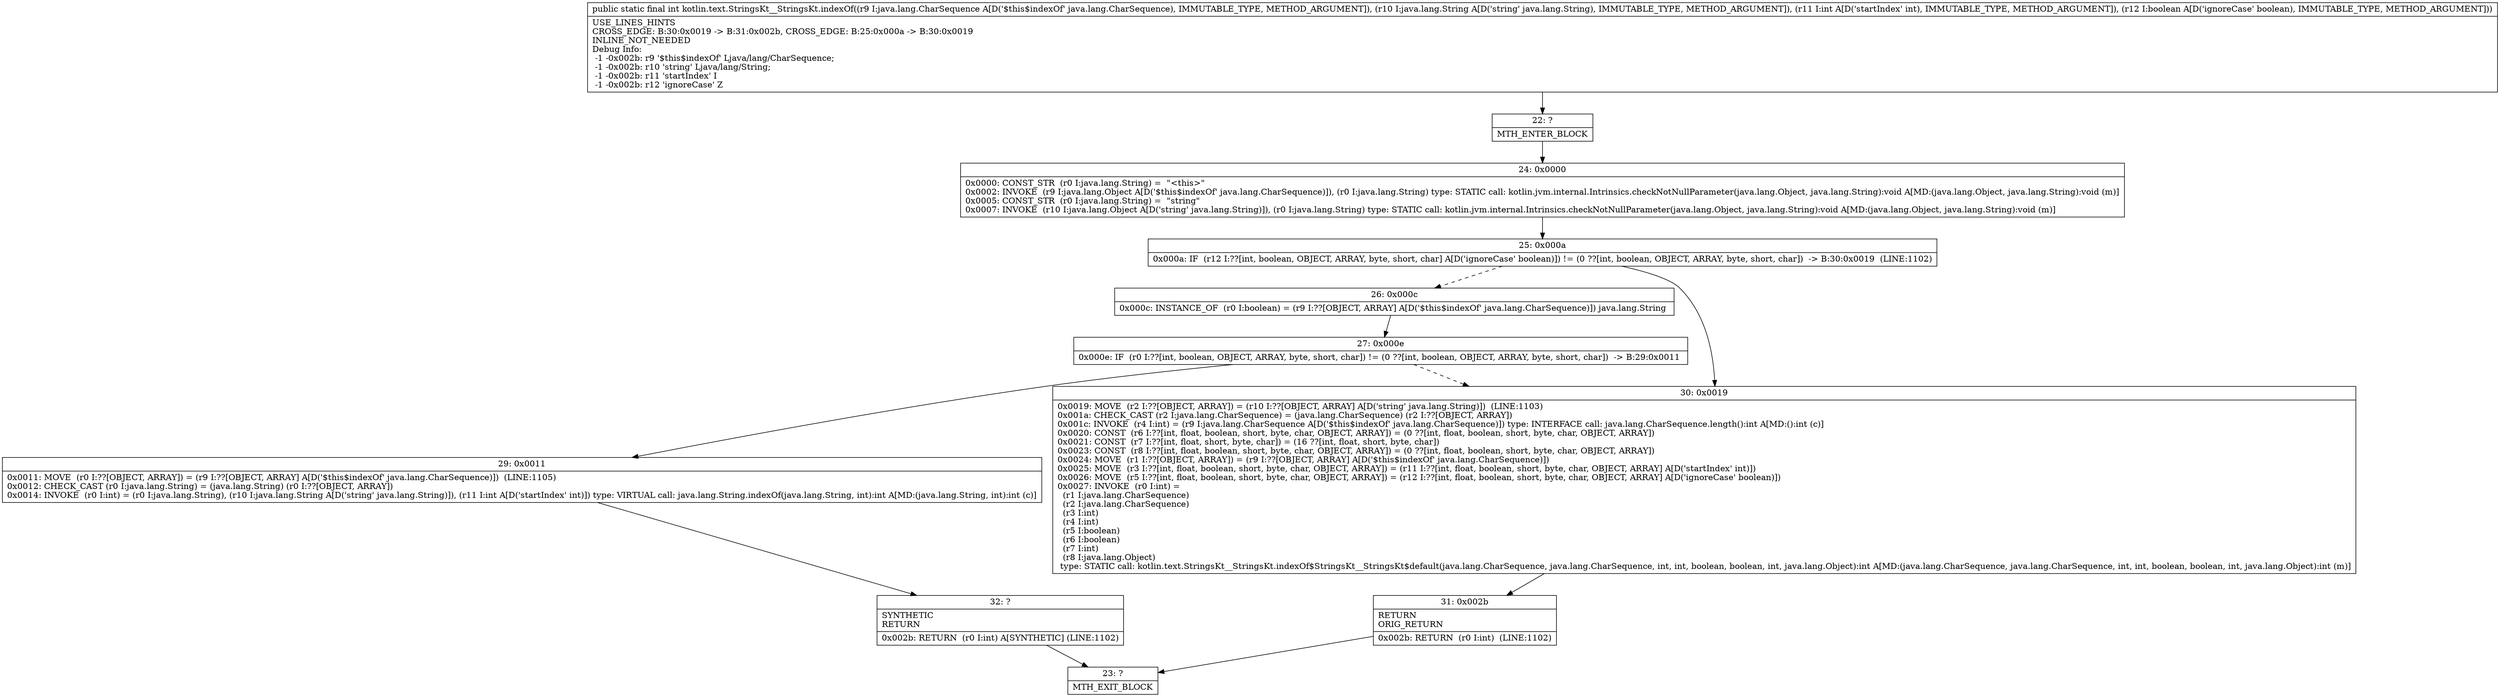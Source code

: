 digraph "CFG forkotlin.text.StringsKt__StringsKt.indexOf(Ljava\/lang\/CharSequence;Ljava\/lang\/String;IZ)I" {
Node_22 [shape=record,label="{22\:\ ?|MTH_ENTER_BLOCK\l}"];
Node_24 [shape=record,label="{24\:\ 0x0000|0x0000: CONST_STR  (r0 I:java.lang.String) =  \"\<this\>\" \l0x0002: INVOKE  (r9 I:java.lang.Object A[D('$this$indexOf' java.lang.CharSequence)]), (r0 I:java.lang.String) type: STATIC call: kotlin.jvm.internal.Intrinsics.checkNotNullParameter(java.lang.Object, java.lang.String):void A[MD:(java.lang.Object, java.lang.String):void (m)]\l0x0005: CONST_STR  (r0 I:java.lang.String) =  \"string\" \l0x0007: INVOKE  (r10 I:java.lang.Object A[D('string' java.lang.String)]), (r0 I:java.lang.String) type: STATIC call: kotlin.jvm.internal.Intrinsics.checkNotNullParameter(java.lang.Object, java.lang.String):void A[MD:(java.lang.Object, java.lang.String):void (m)]\l}"];
Node_25 [shape=record,label="{25\:\ 0x000a|0x000a: IF  (r12 I:??[int, boolean, OBJECT, ARRAY, byte, short, char] A[D('ignoreCase' boolean)]) != (0 ??[int, boolean, OBJECT, ARRAY, byte, short, char])  \-\> B:30:0x0019  (LINE:1102)\l}"];
Node_26 [shape=record,label="{26\:\ 0x000c|0x000c: INSTANCE_OF  (r0 I:boolean) = (r9 I:??[OBJECT, ARRAY] A[D('$this$indexOf' java.lang.CharSequence)]) java.lang.String \l}"];
Node_27 [shape=record,label="{27\:\ 0x000e|0x000e: IF  (r0 I:??[int, boolean, OBJECT, ARRAY, byte, short, char]) != (0 ??[int, boolean, OBJECT, ARRAY, byte, short, char])  \-\> B:29:0x0011 \l}"];
Node_29 [shape=record,label="{29\:\ 0x0011|0x0011: MOVE  (r0 I:??[OBJECT, ARRAY]) = (r9 I:??[OBJECT, ARRAY] A[D('$this$indexOf' java.lang.CharSequence)])  (LINE:1105)\l0x0012: CHECK_CAST (r0 I:java.lang.String) = (java.lang.String) (r0 I:??[OBJECT, ARRAY]) \l0x0014: INVOKE  (r0 I:int) = (r0 I:java.lang.String), (r10 I:java.lang.String A[D('string' java.lang.String)]), (r11 I:int A[D('startIndex' int)]) type: VIRTUAL call: java.lang.String.indexOf(java.lang.String, int):int A[MD:(java.lang.String, int):int (c)]\l}"];
Node_32 [shape=record,label="{32\:\ ?|SYNTHETIC\lRETURN\l|0x002b: RETURN  (r0 I:int) A[SYNTHETIC] (LINE:1102)\l}"];
Node_23 [shape=record,label="{23\:\ ?|MTH_EXIT_BLOCK\l}"];
Node_30 [shape=record,label="{30\:\ 0x0019|0x0019: MOVE  (r2 I:??[OBJECT, ARRAY]) = (r10 I:??[OBJECT, ARRAY] A[D('string' java.lang.String)])  (LINE:1103)\l0x001a: CHECK_CAST (r2 I:java.lang.CharSequence) = (java.lang.CharSequence) (r2 I:??[OBJECT, ARRAY]) \l0x001c: INVOKE  (r4 I:int) = (r9 I:java.lang.CharSequence A[D('$this$indexOf' java.lang.CharSequence)]) type: INTERFACE call: java.lang.CharSequence.length():int A[MD:():int (c)]\l0x0020: CONST  (r6 I:??[int, float, boolean, short, byte, char, OBJECT, ARRAY]) = (0 ??[int, float, boolean, short, byte, char, OBJECT, ARRAY]) \l0x0021: CONST  (r7 I:??[int, float, short, byte, char]) = (16 ??[int, float, short, byte, char]) \l0x0023: CONST  (r8 I:??[int, float, boolean, short, byte, char, OBJECT, ARRAY]) = (0 ??[int, float, boolean, short, byte, char, OBJECT, ARRAY]) \l0x0024: MOVE  (r1 I:??[OBJECT, ARRAY]) = (r9 I:??[OBJECT, ARRAY] A[D('$this$indexOf' java.lang.CharSequence)]) \l0x0025: MOVE  (r3 I:??[int, float, boolean, short, byte, char, OBJECT, ARRAY]) = (r11 I:??[int, float, boolean, short, byte, char, OBJECT, ARRAY] A[D('startIndex' int)]) \l0x0026: MOVE  (r5 I:??[int, float, boolean, short, byte, char, OBJECT, ARRAY]) = (r12 I:??[int, float, boolean, short, byte, char, OBJECT, ARRAY] A[D('ignoreCase' boolean)]) \l0x0027: INVOKE  (r0 I:int) = \l  (r1 I:java.lang.CharSequence)\l  (r2 I:java.lang.CharSequence)\l  (r3 I:int)\l  (r4 I:int)\l  (r5 I:boolean)\l  (r6 I:boolean)\l  (r7 I:int)\l  (r8 I:java.lang.Object)\l type: STATIC call: kotlin.text.StringsKt__StringsKt.indexOf$StringsKt__StringsKt$default(java.lang.CharSequence, java.lang.CharSequence, int, int, boolean, boolean, int, java.lang.Object):int A[MD:(java.lang.CharSequence, java.lang.CharSequence, int, int, boolean, boolean, int, java.lang.Object):int (m)]\l}"];
Node_31 [shape=record,label="{31\:\ 0x002b|RETURN\lORIG_RETURN\l|0x002b: RETURN  (r0 I:int)  (LINE:1102)\l}"];
MethodNode[shape=record,label="{public static final int kotlin.text.StringsKt__StringsKt.indexOf((r9 I:java.lang.CharSequence A[D('$this$indexOf' java.lang.CharSequence), IMMUTABLE_TYPE, METHOD_ARGUMENT]), (r10 I:java.lang.String A[D('string' java.lang.String), IMMUTABLE_TYPE, METHOD_ARGUMENT]), (r11 I:int A[D('startIndex' int), IMMUTABLE_TYPE, METHOD_ARGUMENT]), (r12 I:boolean A[D('ignoreCase' boolean), IMMUTABLE_TYPE, METHOD_ARGUMENT]))  | USE_LINES_HINTS\lCROSS_EDGE: B:30:0x0019 \-\> B:31:0x002b, CROSS_EDGE: B:25:0x000a \-\> B:30:0x0019\lINLINE_NOT_NEEDED\lDebug Info:\l  \-1 \-0x002b: r9 '$this$indexOf' Ljava\/lang\/CharSequence;\l  \-1 \-0x002b: r10 'string' Ljava\/lang\/String;\l  \-1 \-0x002b: r11 'startIndex' I\l  \-1 \-0x002b: r12 'ignoreCase' Z\l}"];
MethodNode -> Node_22;Node_22 -> Node_24;
Node_24 -> Node_25;
Node_25 -> Node_26[style=dashed];
Node_25 -> Node_30;
Node_26 -> Node_27;
Node_27 -> Node_29;
Node_27 -> Node_30[style=dashed];
Node_29 -> Node_32;
Node_32 -> Node_23;
Node_30 -> Node_31;
Node_31 -> Node_23;
}

